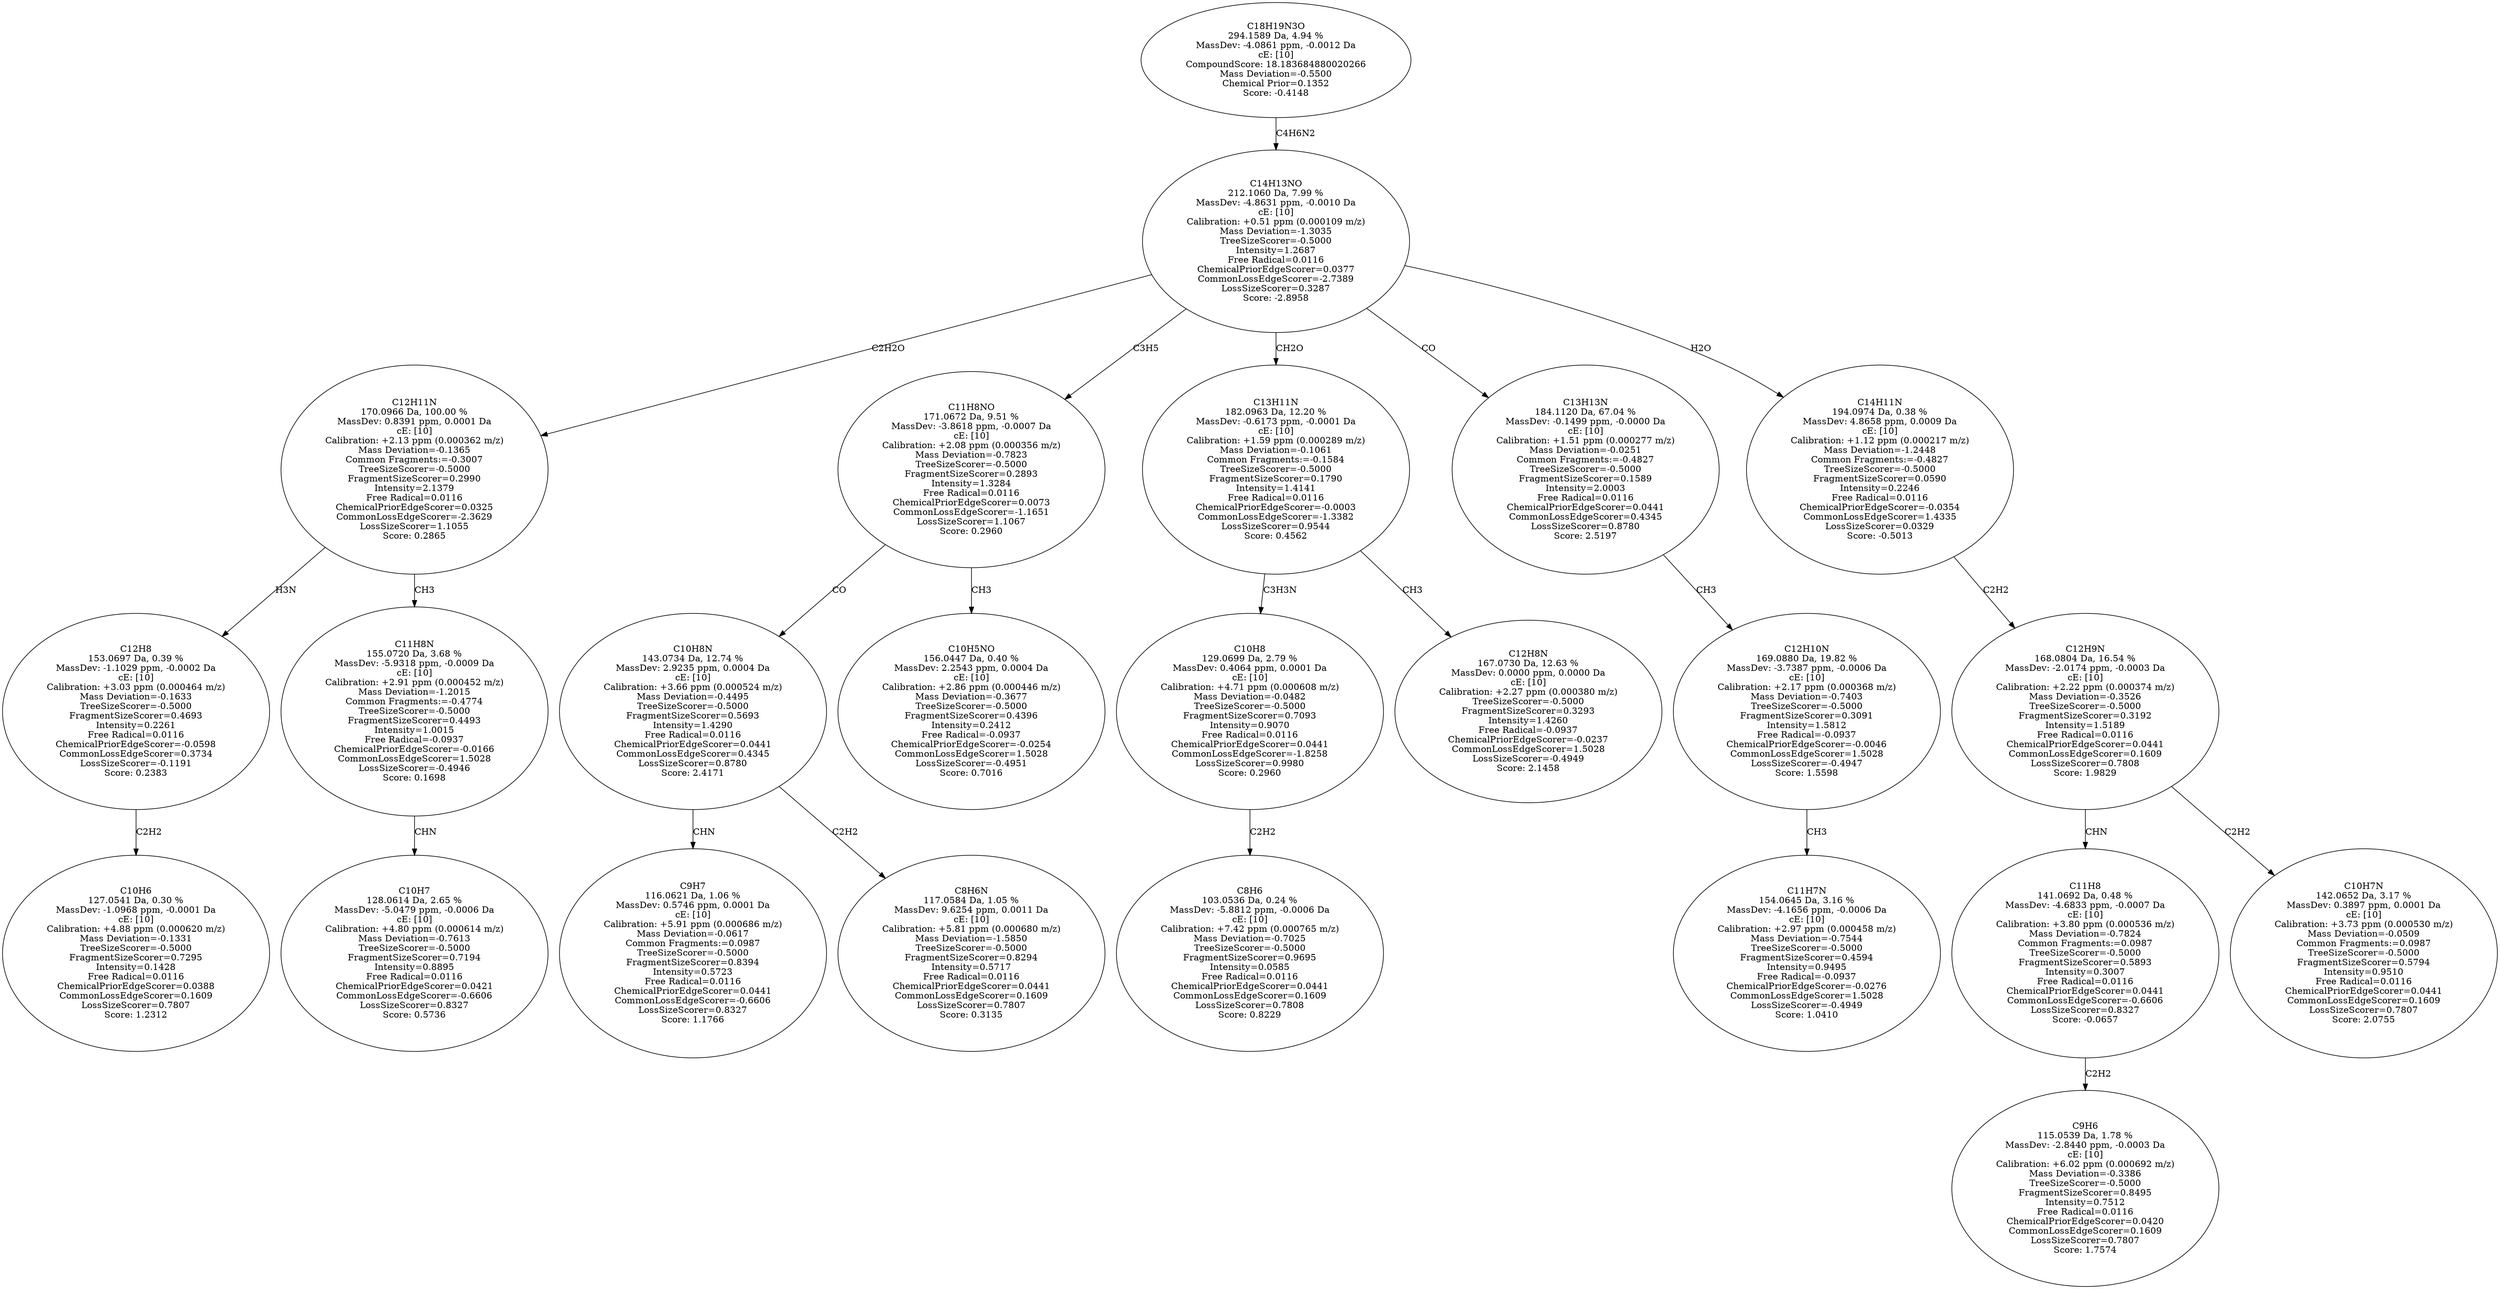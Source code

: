 strict digraph {
v1 [label="C10H6\n127.0541 Da, 0.30 %\nMassDev: -1.0968 ppm, -0.0001 Da\ncE: [10]\nCalibration: +4.88 ppm (0.000620 m/z)\nMass Deviation=-0.1331\nTreeSizeScorer=-0.5000\nFragmentSizeScorer=0.7295\nIntensity=0.1428\nFree Radical=0.0116\nChemicalPriorEdgeScorer=0.0388\nCommonLossEdgeScorer=0.1609\nLossSizeScorer=0.7807\nScore: 1.2312"];
v2 [label="C12H8\n153.0697 Da, 0.39 %\nMassDev: -1.1029 ppm, -0.0002 Da\ncE: [10]\nCalibration: +3.03 ppm (0.000464 m/z)\nMass Deviation=-0.1633\nTreeSizeScorer=-0.5000\nFragmentSizeScorer=0.4693\nIntensity=0.2261\nFree Radical=0.0116\nChemicalPriorEdgeScorer=-0.0598\nCommonLossEdgeScorer=0.3734\nLossSizeScorer=-0.1191\nScore: 0.2383"];
v3 [label="C10H7\n128.0614 Da, 2.65 %\nMassDev: -5.0479 ppm, -0.0006 Da\ncE: [10]\nCalibration: +4.80 ppm (0.000614 m/z)\nMass Deviation=-0.7613\nTreeSizeScorer=-0.5000\nFragmentSizeScorer=0.7194\nIntensity=0.8895\nFree Radical=0.0116\nChemicalPriorEdgeScorer=0.0421\nCommonLossEdgeScorer=-0.6606\nLossSizeScorer=0.8327\nScore: 0.5736"];
v4 [label="C11H8N\n155.0720 Da, 3.68 %\nMassDev: -5.9318 ppm, -0.0009 Da\ncE: [10]\nCalibration: +2.91 ppm (0.000452 m/z)\nMass Deviation=-1.2015\nCommon Fragments:=-0.4774\nTreeSizeScorer=-0.5000\nFragmentSizeScorer=0.4493\nIntensity=1.0015\nFree Radical=-0.0937\nChemicalPriorEdgeScorer=-0.0166\nCommonLossEdgeScorer=1.5028\nLossSizeScorer=-0.4946\nScore: 0.1698"];
v5 [label="C12H11N\n170.0966 Da, 100.00 %\nMassDev: 0.8391 ppm, 0.0001 Da\ncE: [10]\nCalibration: +2.13 ppm (0.000362 m/z)\nMass Deviation=-0.1365\nCommon Fragments:=-0.3007\nTreeSizeScorer=-0.5000\nFragmentSizeScorer=0.2990\nIntensity=2.1379\nFree Radical=0.0116\nChemicalPriorEdgeScorer=0.0325\nCommonLossEdgeScorer=-2.3629\nLossSizeScorer=1.1055\nScore: 0.2865"];
v6 [label="C9H7\n116.0621 Da, 1.06 %\nMassDev: 0.5746 ppm, 0.0001 Da\ncE: [10]\nCalibration: +5.91 ppm (0.000686 m/z)\nMass Deviation=-0.0617\nCommon Fragments:=0.0987\nTreeSizeScorer=-0.5000\nFragmentSizeScorer=0.8394\nIntensity=0.5723\nFree Radical=0.0116\nChemicalPriorEdgeScorer=0.0441\nCommonLossEdgeScorer=-0.6606\nLossSizeScorer=0.8327\nScore: 1.1766"];
v7 [label="C8H6N\n117.0584 Da, 1.05 %\nMassDev: 9.6254 ppm, 0.0011 Da\ncE: [10]\nCalibration: +5.81 ppm (0.000680 m/z)\nMass Deviation=-1.5850\nTreeSizeScorer=-0.5000\nFragmentSizeScorer=0.8294\nIntensity=0.5717\nFree Radical=0.0116\nChemicalPriorEdgeScorer=0.0441\nCommonLossEdgeScorer=0.1609\nLossSizeScorer=0.7807\nScore: 0.3135"];
v8 [label="C10H8N\n143.0734 Da, 12.74 %\nMassDev: 2.9235 ppm, 0.0004 Da\ncE: [10]\nCalibration: +3.66 ppm (0.000524 m/z)\nMass Deviation=-0.4495\nTreeSizeScorer=-0.5000\nFragmentSizeScorer=0.5693\nIntensity=1.4290\nFree Radical=0.0116\nChemicalPriorEdgeScorer=0.0441\nCommonLossEdgeScorer=0.4345\nLossSizeScorer=0.8780\nScore: 2.4171"];
v9 [label="C10H5NO\n156.0447 Da, 0.40 %\nMassDev: 2.2543 ppm, 0.0004 Da\ncE: [10]\nCalibration: +2.86 ppm (0.000446 m/z)\nMass Deviation=-0.3677\nTreeSizeScorer=-0.5000\nFragmentSizeScorer=0.4396\nIntensity=0.2412\nFree Radical=-0.0937\nChemicalPriorEdgeScorer=-0.0254\nCommonLossEdgeScorer=1.5028\nLossSizeScorer=-0.4951\nScore: 0.7016"];
v10 [label="C11H8NO\n171.0672 Da, 9.51 %\nMassDev: -3.8618 ppm, -0.0007 Da\ncE: [10]\nCalibration: +2.08 ppm (0.000356 m/z)\nMass Deviation=-0.7823\nTreeSizeScorer=-0.5000\nFragmentSizeScorer=0.2893\nIntensity=1.3284\nFree Radical=0.0116\nChemicalPriorEdgeScorer=0.0073\nCommonLossEdgeScorer=-1.1651\nLossSizeScorer=1.1067\nScore: 0.2960"];
v11 [label="C8H6\n103.0536 Da, 0.24 %\nMassDev: -5.8812 ppm, -0.0006 Da\ncE: [10]\nCalibration: +7.42 ppm (0.000765 m/z)\nMass Deviation=-0.7025\nTreeSizeScorer=-0.5000\nFragmentSizeScorer=0.9695\nIntensity=0.0585\nFree Radical=0.0116\nChemicalPriorEdgeScorer=0.0441\nCommonLossEdgeScorer=0.1609\nLossSizeScorer=0.7808\nScore: 0.8229"];
v12 [label="C10H8\n129.0699 Da, 2.79 %\nMassDev: 0.4064 ppm, 0.0001 Da\ncE: [10]\nCalibration: +4.71 ppm (0.000608 m/z)\nMass Deviation=-0.0482\nTreeSizeScorer=-0.5000\nFragmentSizeScorer=0.7093\nIntensity=0.9070\nFree Radical=0.0116\nChemicalPriorEdgeScorer=0.0441\nCommonLossEdgeScorer=-1.8258\nLossSizeScorer=0.9980\nScore: 0.2960"];
v13 [label="C12H8N\n167.0730 Da, 12.63 %\nMassDev: 0.0000 ppm, 0.0000 Da\ncE: [10]\nCalibration: +2.27 ppm (0.000380 m/z)\nTreeSizeScorer=-0.5000\nFragmentSizeScorer=0.3293\nIntensity=1.4260\nFree Radical=-0.0937\nChemicalPriorEdgeScorer=-0.0237\nCommonLossEdgeScorer=1.5028\nLossSizeScorer=-0.4949\nScore: 2.1458"];
v14 [label="C13H11N\n182.0963 Da, 12.20 %\nMassDev: -0.6173 ppm, -0.0001 Da\ncE: [10]\nCalibration: +1.59 ppm (0.000289 m/z)\nMass Deviation=-0.1061\nCommon Fragments:=-0.1584\nTreeSizeScorer=-0.5000\nFragmentSizeScorer=0.1790\nIntensity=1.4141\nFree Radical=0.0116\nChemicalPriorEdgeScorer=-0.0003\nCommonLossEdgeScorer=-1.3382\nLossSizeScorer=0.9544\nScore: 0.4562"];
v15 [label="C11H7N\n154.0645 Da, 3.16 %\nMassDev: -4.1656 ppm, -0.0006 Da\ncE: [10]\nCalibration: +2.97 ppm (0.000458 m/z)\nMass Deviation=-0.7544\nTreeSizeScorer=-0.5000\nFragmentSizeScorer=0.4594\nIntensity=0.9495\nFree Radical=-0.0937\nChemicalPriorEdgeScorer=-0.0276\nCommonLossEdgeScorer=1.5028\nLossSizeScorer=-0.4949\nScore: 1.0410"];
v16 [label="C12H10N\n169.0880 Da, 19.82 %\nMassDev: -3.7387 ppm, -0.0006 Da\ncE: [10]\nCalibration: +2.17 ppm (0.000368 m/z)\nMass Deviation=-0.7403\nTreeSizeScorer=-0.5000\nFragmentSizeScorer=0.3091\nIntensity=1.5812\nFree Radical=-0.0937\nChemicalPriorEdgeScorer=-0.0046\nCommonLossEdgeScorer=1.5028\nLossSizeScorer=-0.4947\nScore: 1.5598"];
v17 [label="C13H13N\n184.1120 Da, 67.04 %\nMassDev: -0.1499 ppm, -0.0000 Da\ncE: [10]\nCalibration: +1.51 ppm (0.000277 m/z)\nMass Deviation=-0.0251\nCommon Fragments:=-0.4827\nTreeSizeScorer=-0.5000\nFragmentSizeScorer=0.1589\nIntensity=2.0003\nFree Radical=0.0116\nChemicalPriorEdgeScorer=0.0441\nCommonLossEdgeScorer=0.4345\nLossSizeScorer=0.8780\nScore: 2.5197"];
v18 [label="C9H6\n115.0539 Da, 1.78 %\nMassDev: -2.8440 ppm, -0.0003 Da\ncE: [10]\nCalibration: +6.02 ppm (0.000692 m/z)\nMass Deviation=-0.3386\nTreeSizeScorer=-0.5000\nFragmentSizeScorer=0.8495\nIntensity=0.7512\nFree Radical=0.0116\nChemicalPriorEdgeScorer=0.0420\nCommonLossEdgeScorer=0.1609\nLossSizeScorer=0.7807\nScore: 1.7574"];
v19 [label="C11H8\n141.0692 Da, 0.48 %\nMassDev: -4.6833 ppm, -0.0007 Da\ncE: [10]\nCalibration: +3.80 ppm (0.000536 m/z)\nMass Deviation=-0.7824\nCommon Fragments:=0.0987\nTreeSizeScorer=-0.5000\nFragmentSizeScorer=0.5893\nIntensity=0.3007\nFree Radical=0.0116\nChemicalPriorEdgeScorer=0.0441\nCommonLossEdgeScorer=-0.6606\nLossSizeScorer=0.8327\nScore: -0.0657"];
v20 [label="C10H7N\n142.0652 Da, 3.17 %\nMassDev: 0.3897 ppm, 0.0001 Da\ncE: [10]\nCalibration: +3.73 ppm (0.000530 m/z)\nMass Deviation=-0.0509\nCommon Fragments:=0.0987\nTreeSizeScorer=-0.5000\nFragmentSizeScorer=0.5794\nIntensity=0.9510\nFree Radical=0.0116\nChemicalPriorEdgeScorer=0.0441\nCommonLossEdgeScorer=0.1609\nLossSizeScorer=0.7807\nScore: 2.0755"];
v21 [label="C12H9N\n168.0804 Da, 16.54 %\nMassDev: -2.0174 ppm, -0.0003 Da\ncE: [10]\nCalibration: +2.22 ppm (0.000374 m/z)\nMass Deviation=-0.3526\nTreeSizeScorer=-0.5000\nFragmentSizeScorer=0.3192\nIntensity=1.5189\nFree Radical=0.0116\nChemicalPriorEdgeScorer=0.0441\nCommonLossEdgeScorer=0.1609\nLossSizeScorer=0.7808\nScore: 1.9829"];
v22 [label="C14H11N\n194.0974 Da, 0.38 %\nMassDev: 4.8658 ppm, 0.0009 Da\ncE: [10]\nCalibration: +1.12 ppm (0.000217 m/z)\nMass Deviation=-1.2448\nCommon Fragments:=-0.4827\nTreeSizeScorer=-0.5000\nFragmentSizeScorer=0.0590\nIntensity=0.2246\nFree Radical=0.0116\nChemicalPriorEdgeScorer=-0.0354\nCommonLossEdgeScorer=1.4335\nLossSizeScorer=0.0329\nScore: -0.5013"];
v23 [label="C14H13NO\n212.1060 Da, 7.99 %\nMassDev: -4.8631 ppm, -0.0010 Da\ncE: [10]\nCalibration: +0.51 ppm (0.000109 m/z)\nMass Deviation=-1.3035\nTreeSizeScorer=-0.5000\nIntensity=1.2687\nFree Radical=0.0116\nChemicalPriorEdgeScorer=0.0377\nCommonLossEdgeScorer=-2.7389\nLossSizeScorer=0.3287\nScore: -2.8958"];
v24 [label="C18H19N3O\n294.1589 Da, 4.94 %\nMassDev: -4.0861 ppm, -0.0012 Da\ncE: [10]\nCompoundScore: 18.183684880020266\nMass Deviation=-0.5500\nChemical Prior=0.1352\nScore: -0.4148"];
v2 -> v1 [label="C2H2"];
v5 -> v2 [label="H3N"];
v4 -> v3 [label="CHN"];
v5 -> v4 [label="CH3"];
v23 -> v5 [label="C2H2O"];
v8 -> v6 [label="CHN"];
v8 -> v7 [label="C2H2"];
v10 -> v8 [label="CO"];
v10 -> v9 [label="CH3"];
v23 -> v10 [label="C3H5"];
v12 -> v11 [label="C2H2"];
v14 -> v12 [label="C3H3N"];
v14 -> v13 [label="CH3"];
v23 -> v14 [label="CH2O"];
v16 -> v15 [label="CH3"];
v17 -> v16 [label="CH3"];
v23 -> v17 [label="CO"];
v19 -> v18 [label="C2H2"];
v21 -> v19 [label="CHN"];
v21 -> v20 [label="C2H2"];
v22 -> v21 [label="C2H2"];
v23 -> v22 [label="H2O"];
v24 -> v23 [label="C4H6N2"];
}